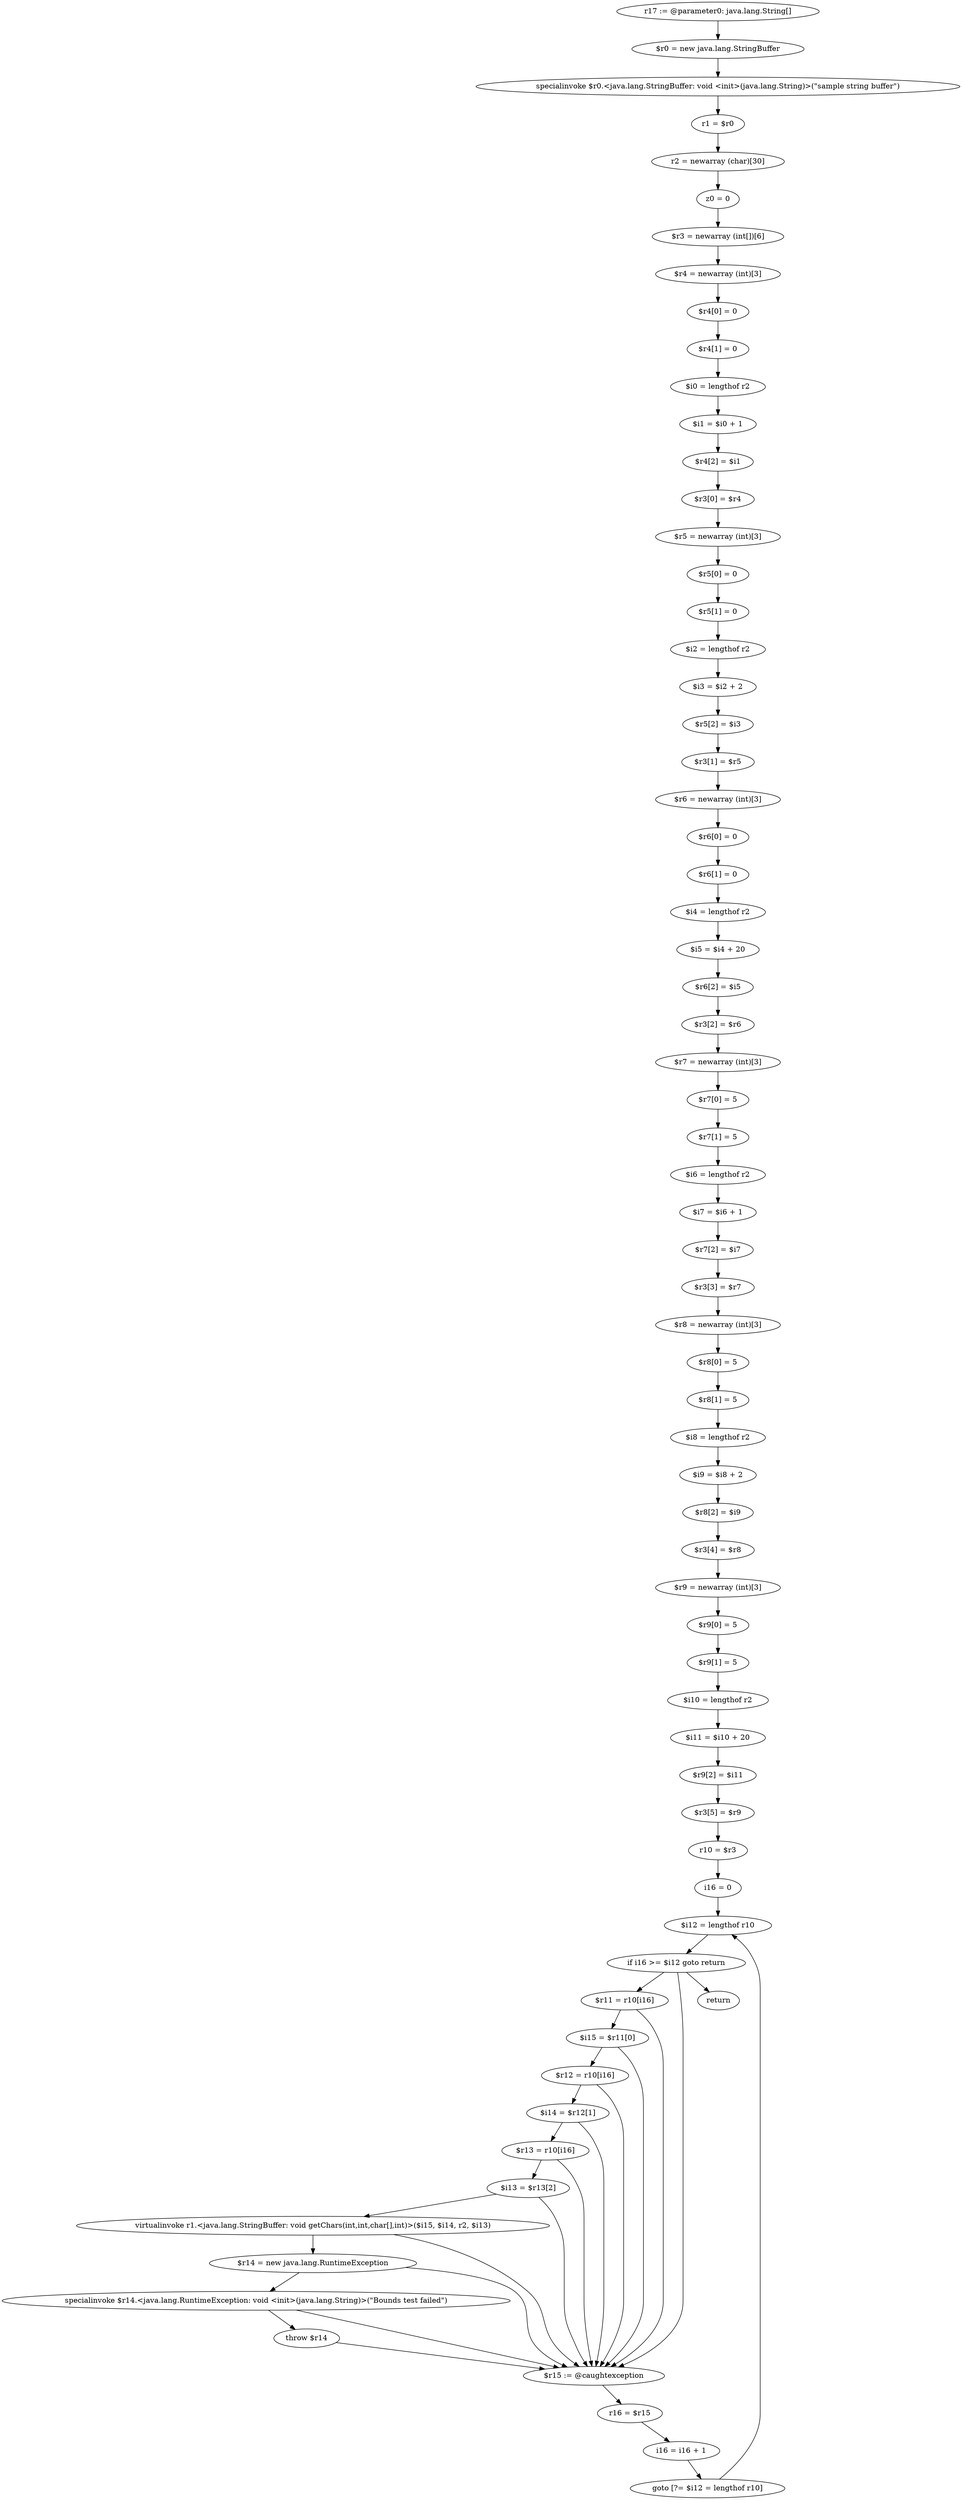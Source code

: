 digraph "unitGraph" {
    "r17 := @parameter0: java.lang.String[]"
    "$r0 = new java.lang.StringBuffer"
    "specialinvoke $r0.<java.lang.StringBuffer: void <init>(java.lang.String)>(\"sample string buffer\")"
    "r1 = $r0"
    "r2 = newarray (char)[30]"
    "z0 = 0"
    "$r3 = newarray (int[])[6]"
    "$r4 = newarray (int)[3]"
    "$r4[0] = 0"
    "$r4[1] = 0"
    "$i0 = lengthof r2"
    "$i1 = $i0 + 1"
    "$r4[2] = $i1"
    "$r3[0] = $r4"
    "$r5 = newarray (int)[3]"
    "$r5[0] = 0"
    "$r5[1] = 0"
    "$i2 = lengthof r2"
    "$i3 = $i2 + 2"
    "$r5[2] = $i3"
    "$r3[1] = $r5"
    "$r6 = newarray (int)[3]"
    "$r6[0] = 0"
    "$r6[1] = 0"
    "$i4 = lengthof r2"
    "$i5 = $i4 + 20"
    "$r6[2] = $i5"
    "$r3[2] = $r6"
    "$r7 = newarray (int)[3]"
    "$r7[0] = 5"
    "$r7[1] = 5"
    "$i6 = lengthof r2"
    "$i7 = $i6 + 1"
    "$r7[2] = $i7"
    "$r3[3] = $r7"
    "$r8 = newarray (int)[3]"
    "$r8[0] = 5"
    "$r8[1] = 5"
    "$i8 = lengthof r2"
    "$i9 = $i8 + 2"
    "$r8[2] = $i9"
    "$r3[4] = $r8"
    "$r9 = newarray (int)[3]"
    "$r9[0] = 5"
    "$r9[1] = 5"
    "$i10 = lengthof r2"
    "$i11 = $i10 + 20"
    "$r9[2] = $i11"
    "$r3[5] = $r9"
    "r10 = $r3"
    "i16 = 0"
    "$i12 = lengthof r10"
    "if i16 >= $i12 goto return"
    "$r11 = r10[i16]"
    "$i15 = $r11[0]"
    "$r12 = r10[i16]"
    "$i14 = $r12[1]"
    "$r13 = r10[i16]"
    "$i13 = $r13[2]"
    "virtualinvoke r1.<java.lang.StringBuffer: void getChars(int,int,char[],int)>($i15, $i14, r2, $i13)"
    "$r14 = new java.lang.RuntimeException"
    "specialinvoke $r14.<java.lang.RuntimeException: void <init>(java.lang.String)>(\"Bounds test failed\")"
    "throw $r14"
    "$r15 := @caughtexception"
    "r16 = $r15"
    "i16 = i16 + 1"
    "goto [?= $i12 = lengthof r10]"
    "return"
    "r17 := @parameter0: java.lang.String[]"->"$r0 = new java.lang.StringBuffer";
    "$r0 = new java.lang.StringBuffer"->"specialinvoke $r0.<java.lang.StringBuffer: void <init>(java.lang.String)>(\"sample string buffer\")";
    "specialinvoke $r0.<java.lang.StringBuffer: void <init>(java.lang.String)>(\"sample string buffer\")"->"r1 = $r0";
    "r1 = $r0"->"r2 = newarray (char)[30]";
    "r2 = newarray (char)[30]"->"z0 = 0";
    "z0 = 0"->"$r3 = newarray (int[])[6]";
    "$r3 = newarray (int[])[6]"->"$r4 = newarray (int)[3]";
    "$r4 = newarray (int)[3]"->"$r4[0] = 0";
    "$r4[0] = 0"->"$r4[1] = 0";
    "$r4[1] = 0"->"$i0 = lengthof r2";
    "$i0 = lengthof r2"->"$i1 = $i0 + 1";
    "$i1 = $i0 + 1"->"$r4[2] = $i1";
    "$r4[2] = $i1"->"$r3[0] = $r4";
    "$r3[0] = $r4"->"$r5 = newarray (int)[3]";
    "$r5 = newarray (int)[3]"->"$r5[0] = 0";
    "$r5[0] = 0"->"$r5[1] = 0";
    "$r5[1] = 0"->"$i2 = lengthof r2";
    "$i2 = lengthof r2"->"$i3 = $i2 + 2";
    "$i3 = $i2 + 2"->"$r5[2] = $i3";
    "$r5[2] = $i3"->"$r3[1] = $r5";
    "$r3[1] = $r5"->"$r6 = newarray (int)[3]";
    "$r6 = newarray (int)[3]"->"$r6[0] = 0";
    "$r6[0] = 0"->"$r6[1] = 0";
    "$r6[1] = 0"->"$i4 = lengthof r2";
    "$i4 = lengthof r2"->"$i5 = $i4 + 20";
    "$i5 = $i4 + 20"->"$r6[2] = $i5";
    "$r6[2] = $i5"->"$r3[2] = $r6";
    "$r3[2] = $r6"->"$r7 = newarray (int)[3]";
    "$r7 = newarray (int)[3]"->"$r7[0] = 5";
    "$r7[0] = 5"->"$r7[1] = 5";
    "$r7[1] = 5"->"$i6 = lengthof r2";
    "$i6 = lengthof r2"->"$i7 = $i6 + 1";
    "$i7 = $i6 + 1"->"$r7[2] = $i7";
    "$r7[2] = $i7"->"$r3[3] = $r7";
    "$r3[3] = $r7"->"$r8 = newarray (int)[3]";
    "$r8 = newarray (int)[3]"->"$r8[0] = 5";
    "$r8[0] = 5"->"$r8[1] = 5";
    "$r8[1] = 5"->"$i8 = lengthof r2";
    "$i8 = lengthof r2"->"$i9 = $i8 + 2";
    "$i9 = $i8 + 2"->"$r8[2] = $i9";
    "$r8[2] = $i9"->"$r3[4] = $r8";
    "$r3[4] = $r8"->"$r9 = newarray (int)[3]";
    "$r9 = newarray (int)[3]"->"$r9[0] = 5";
    "$r9[0] = 5"->"$r9[1] = 5";
    "$r9[1] = 5"->"$i10 = lengthof r2";
    "$i10 = lengthof r2"->"$i11 = $i10 + 20";
    "$i11 = $i10 + 20"->"$r9[2] = $i11";
    "$r9[2] = $i11"->"$r3[5] = $r9";
    "$r3[5] = $r9"->"r10 = $r3";
    "r10 = $r3"->"i16 = 0";
    "i16 = 0"->"$i12 = lengthof r10";
    "$i12 = lengthof r10"->"if i16 >= $i12 goto return";
    "if i16 >= $i12 goto return"->"$r11 = r10[i16]";
    "if i16 >= $i12 goto return"->"return";
    "if i16 >= $i12 goto return"->"$r15 := @caughtexception";
    "$r11 = r10[i16]"->"$i15 = $r11[0]";
    "$r11 = r10[i16]"->"$r15 := @caughtexception";
    "$i15 = $r11[0]"->"$r12 = r10[i16]";
    "$i15 = $r11[0]"->"$r15 := @caughtexception";
    "$r12 = r10[i16]"->"$i14 = $r12[1]";
    "$r12 = r10[i16]"->"$r15 := @caughtexception";
    "$i14 = $r12[1]"->"$r13 = r10[i16]";
    "$i14 = $r12[1]"->"$r15 := @caughtexception";
    "$r13 = r10[i16]"->"$i13 = $r13[2]";
    "$r13 = r10[i16]"->"$r15 := @caughtexception";
    "$i13 = $r13[2]"->"virtualinvoke r1.<java.lang.StringBuffer: void getChars(int,int,char[],int)>($i15, $i14, r2, $i13)";
    "$i13 = $r13[2]"->"$r15 := @caughtexception";
    "virtualinvoke r1.<java.lang.StringBuffer: void getChars(int,int,char[],int)>($i15, $i14, r2, $i13)"->"$r14 = new java.lang.RuntimeException";
    "virtualinvoke r1.<java.lang.StringBuffer: void getChars(int,int,char[],int)>($i15, $i14, r2, $i13)"->"$r15 := @caughtexception";
    "$r14 = new java.lang.RuntimeException"->"specialinvoke $r14.<java.lang.RuntimeException: void <init>(java.lang.String)>(\"Bounds test failed\")";
    "$r14 = new java.lang.RuntimeException"->"$r15 := @caughtexception";
    "specialinvoke $r14.<java.lang.RuntimeException: void <init>(java.lang.String)>(\"Bounds test failed\")"->"throw $r14";
    "specialinvoke $r14.<java.lang.RuntimeException: void <init>(java.lang.String)>(\"Bounds test failed\")"->"$r15 := @caughtexception";
    "throw $r14"->"$r15 := @caughtexception";
    "$r15 := @caughtexception"->"r16 = $r15";
    "r16 = $r15"->"i16 = i16 + 1";
    "i16 = i16 + 1"->"goto [?= $i12 = lengthof r10]";
    "goto [?= $i12 = lengthof r10]"->"$i12 = lengthof r10";
}
